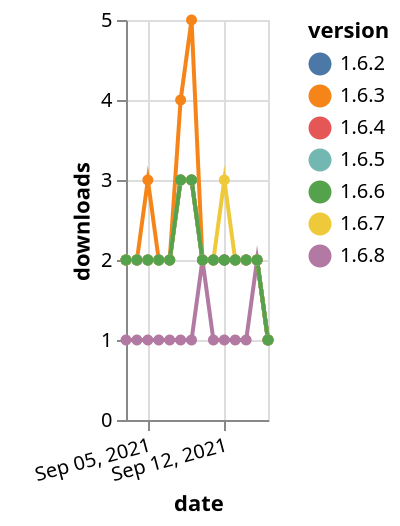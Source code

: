{"$schema": "https://vega.github.io/schema/vega-lite/v5.json", "description": "A simple bar chart with embedded data.", "data": {"values": [{"date": "2021-09-03", "total": 496, "delta": 1, "version": "1.6.8"}, {"date": "2021-09-04", "total": 497, "delta": 1, "version": "1.6.8"}, {"date": "2021-09-05", "total": 498, "delta": 1, "version": "1.6.8"}, {"date": "2021-09-06", "total": 499, "delta": 1, "version": "1.6.8"}, {"date": "2021-09-07", "total": 500, "delta": 1, "version": "1.6.8"}, {"date": "2021-09-08", "total": 501, "delta": 1, "version": "1.6.8"}, {"date": "2021-09-09", "total": 502, "delta": 1, "version": "1.6.8"}, {"date": "2021-09-10", "total": 504, "delta": 2, "version": "1.6.8"}, {"date": "2021-09-11", "total": 505, "delta": 1, "version": "1.6.8"}, {"date": "2021-09-12", "total": 506, "delta": 1, "version": "1.6.8"}, {"date": "2021-09-13", "total": 507, "delta": 1, "version": "1.6.8"}, {"date": "2021-09-14", "total": 508, "delta": 1, "version": "1.6.8"}, {"date": "2021-09-15", "total": 510, "delta": 2, "version": "1.6.8"}, {"date": "2021-09-16", "total": 511, "delta": 1, "version": "1.6.8"}, {"date": "2021-09-03", "total": 2623, "delta": 2, "version": "1.6.3"}, {"date": "2021-09-04", "total": 2625, "delta": 2, "version": "1.6.3"}, {"date": "2021-09-05", "total": 2628, "delta": 3, "version": "1.6.3"}, {"date": "2021-09-06", "total": 2630, "delta": 2, "version": "1.6.3"}, {"date": "2021-09-07", "total": 2632, "delta": 2, "version": "1.6.3"}, {"date": "2021-09-08", "total": 2636, "delta": 4, "version": "1.6.3"}, {"date": "2021-09-09", "total": 2641, "delta": 5, "version": "1.6.3"}, {"date": "2021-09-10", "total": 2643, "delta": 2, "version": "1.6.3"}, {"date": "2021-09-11", "total": 2645, "delta": 2, "version": "1.6.3"}, {"date": "2021-09-12", "total": 2647, "delta": 2, "version": "1.6.3"}, {"date": "2021-09-13", "total": 2649, "delta": 2, "version": "1.6.3"}, {"date": "2021-09-14", "total": 2651, "delta": 2, "version": "1.6.3"}, {"date": "2021-09-15", "total": 2653, "delta": 2, "version": "1.6.3"}, {"date": "2021-09-16", "total": 2654, "delta": 1, "version": "1.6.3"}, {"date": "2021-09-03", "total": 2258, "delta": 2, "version": "1.6.4"}, {"date": "2021-09-04", "total": 2260, "delta": 2, "version": "1.6.4"}, {"date": "2021-09-05", "total": 2262, "delta": 2, "version": "1.6.4"}, {"date": "2021-09-06", "total": 2264, "delta": 2, "version": "1.6.4"}, {"date": "2021-09-07", "total": 2266, "delta": 2, "version": "1.6.4"}, {"date": "2021-09-08", "total": 2269, "delta": 3, "version": "1.6.4"}, {"date": "2021-09-09", "total": 2272, "delta": 3, "version": "1.6.4"}, {"date": "2021-09-10", "total": 2274, "delta": 2, "version": "1.6.4"}, {"date": "2021-09-11", "total": 2276, "delta": 2, "version": "1.6.4"}, {"date": "2021-09-12", "total": 2278, "delta": 2, "version": "1.6.4"}, {"date": "2021-09-13", "total": 2280, "delta": 2, "version": "1.6.4"}, {"date": "2021-09-14", "total": 2282, "delta": 2, "version": "1.6.4"}, {"date": "2021-09-15", "total": 2284, "delta": 2, "version": "1.6.4"}, {"date": "2021-09-16", "total": 2285, "delta": 1, "version": "1.6.4"}, {"date": "2021-09-03", "total": 2296, "delta": 2, "version": "1.6.5"}, {"date": "2021-09-04", "total": 2298, "delta": 2, "version": "1.6.5"}, {"date": "2021-09-05", "total": 2300, "delta": 2, "version": "1.6.5"}, {"date": "2021-09-06", "total": 2302, "delta": 2, "version": "1.6.5"}, {"date": "2021-09-07", "total": 2304, "delta": 2, "version": "1.6.5"}, {"date": "2021-09-08", "total": 2307, "delta": 3, "version": "1.6.5"}, {"date": "2021-09-09", "total": 2310, "delta": 3, "version": "1.6.5"}, {"date": "2021-09-10", "total": 2312, "delta": 2, "version": "1.6.5"}, {"date": "2021-09-11", "total": 2314, "delta": 2, "version": "1.6.5"}, {"date": "2021-09-12", "total": 2316, "delta": 2, "version": "1.6.5"}, {"date": "2021-09-13", "total": 2318, "delta": 2, "version": "1.6.5"}, {"date": "2021-09-14", "total": 2320, "delta": 2, "version": "1.6.5"}, {"date": "2021-09-15", "total": 2322, "delta": 2, "version": "1.6.5"}, {"date": "2021-09-16", "total": 2323, "delta": 1, "version": "1.6.5"}, {"date": "2021-09-03", "total": 2279, "delta": 2, "version": "1.6.2"}, {"date": "2021-09-04", "total": 2281, "delta": 2, "version": "1.6.2"}, {"date": "2021-09-05", "total": 2283, "delta": 2, "version": "1.6.2"}, {"date": "2021-09-06", "total": 2285, "delta": 2, "version": "1.6.2"}, {"date": "2021-09-07", "total": 2287, "delta": 2, "version": "1.6.2"}, {"date": "2021-09-08", "total": 2290, "delta": 3, "version": "1.6.2"}, {"date": "2021-09-09", "total": 2293, "delta": 3, "version": "1.6.2"}, {"date": "2021-09-10", "total": 2295, "delta": 2, "version": "1.6.2"}, {"date": "2021-09-11", "total": 2297, "delta": 2, "version": "1.6.2"}, {"date": "2021-09-12", "total": 2299, "delta": 2, "version": "1.6.2"}, {"date": "2021-09-13", "total": 2301, "delta": 2, "version": "1.6.2"}, {"date": "2021-09-14", "total": 2303, "delta": 2, "version": "1.6.2"}, {"date": "2021-09-15", "total": 2305, "delta": 2, "version": "1.6.2"}, {"date": "2021-09-16", "total": 2306, "delta": 1, "version": "1.6.2"}, {"date": "2021-09-03", "total": 3069, "delta": 2, "version": "1.6.7"}, {"date": "2021-09-04", "total": 3071, "delta": 2, "version": "1.6.7"}, {"date": "2021-09-05", "total": 3073, "delta": 2, "version": "1.6.7"}, {"date": "2021-09-06", "total": 3075, "delta": 2, "version": "1.6.7"}, {"date": "2021-09-07", "total": 3077, "delta": 2, "version": "1.6.7"}, {"date": "2021-09-08", "total": 3080, "delta": 3, "version": "1.6.7"}, {"date": "2021-09-09", "total": 3083, "delta": 3, "version": "1.6.7"}, {"date": "2021-09-10", "total": 3085, "delta": 2, "version": "1.6.7"}, {"date": "2021-09-11", "total": 3087, "delta": 2, "version": "1.6.7"}, {"date": "2021-09-12", "total": 3090, "delta": 3, "version": "1.6.7"}, {"date": "2021-09-13", "total": 3092, "delta": 2, "version": "1.6.7"}, {"date": "2021-09-14", "total": 3094, "delta": 2, "version": "1.6.7"}, {"date": "2021-09-15", "total": 3096, "delta": 2, "version": "1.6.7"}, {"date": "2021-09-16", "total": 3097, "delta": 1, "version": "1.6.7"}, {"date": "2021-09-03", "total": 2287, "delta": 2, "version": "1.6.6"}, {"date": "2021-09-04", "total": 2289, "delta": 2, "version": "1.6.6"}, {"date": "2021-09-05", "total": 2291, "delta": 2, "version": "1.6.6"}, {"date": "2021-09-06", "total": 2293, "delta": 2, "version": "1.6.6"}, {"date": "2021-09-07", "total": 2295, "delta": 2, "version": "1.6.6"}, {"date": "2021-09-08", "total": 2298, "delta": 3, "version": "1.6.6"}, {"date": "2021-09-09", "total": 2301, "delta": 3, "version": "1.6.6"}, {"date": "2021-09-10", "total": 2303, "delta": 2, "version": "1.6.6"}, {"date": "2021-09-11", "total": 2305, "delta": 2, "version": "1.6.6"}, {"date": "2021-09-12", "total": 2307, "delta": 2, "version": "1.6.6"}, {"date": "2021-09-13", "total": 2309, "delta": 2, "version": "1.6.6"}, {"date": "2021-09-14", "total": 2311, "delta": 2, "version": "1.6.6"}, {"date": "2021-09-15", "total": 2313, "delta": 2, "version": "1.6.6"}, {"date": "2021-09-16", "total": 2314, "delta": 1, "version": "1.6.6"}]}, "width": "container", "mark": {"type": "line", "point": {"filled": true}}, "encoding": {"x": {"field": "date", "type": "temporal", "timeUnit": "yearmonthdate", "title": "date", "axis": {"labelAngle": -15}}, "y": {"field": "delta", "type": "quantitative", "title": "downloads"}, "color": {"field": "version", "type": "nominal"}, "tooltip": {"field": "delta"}}}